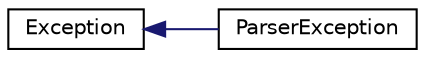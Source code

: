 digraph G
{
  edge [fontname="Helvetica",fontsize="10",labelfontname="Helvetica",labelfontsize="10"];
  node [fontname="Helvetica",fontsize="10",shape=record];
  rankdir=LR;
  Node1 [label="Exception",height=0.2,width=0.4,color="black", fillcolor="white", style="filled",URL="$class_symfony_1_1_components_1_1_yaml_1_1_exception.html"];
  Node1 -> Node2 [dir=back,color="midnightblue",fontsize="10",style="solid",fontname="Helvetica"];
  Node2 [label="ParserException",height=0.2,width=0.4,color="black", fillcolor="white", style="filled",URL="$class_symfony_1_1_components_1_1_yaml_1_1_parser_exception.html"];
}
